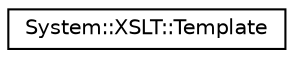 digraph G
{
  edge [fontname="Helvetica",fontsize="10",labelfontname="Helvetica",labelfontsize="10"];
  node [fontname="Helvetica",fontsize="10",shape=record];
  rankdir="LR";
  Node1 [label="System::XSLT::Template",height=0.2,width=0.4,color="black", fillcolor="white", style="filled",URL="$class_system_1_1_x_s_l_t_1_1_template.html"];
}
